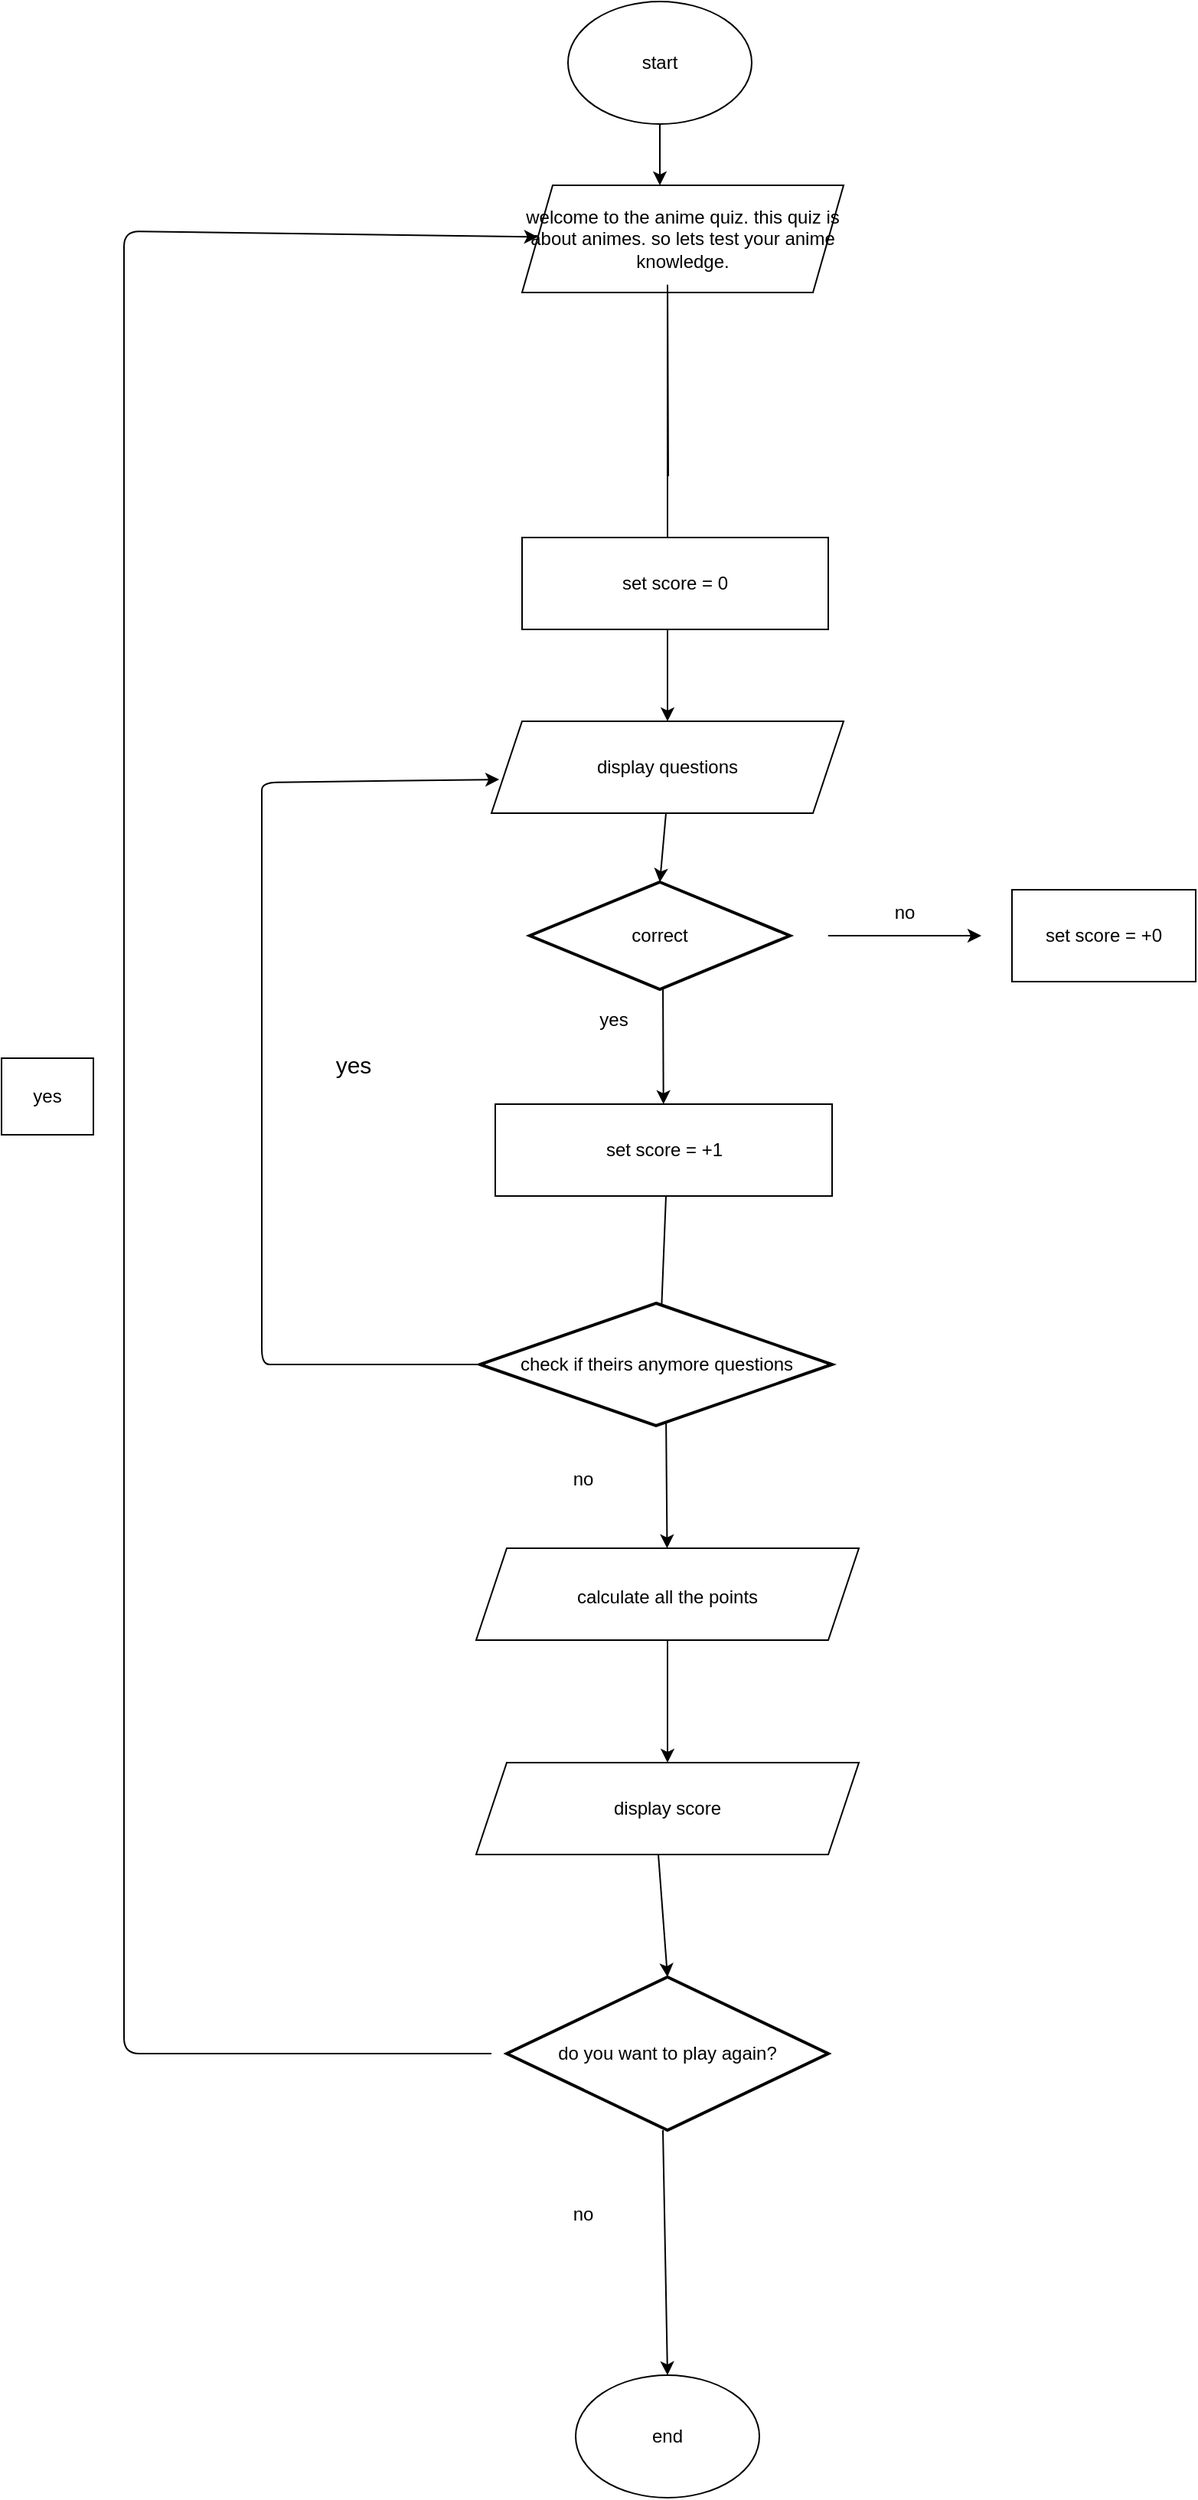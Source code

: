 <mxfile>
    <diagram id="7jxRak9jioWty2EBE-6Q" name="Page-1">
        <mxGraphModel dx="1968" dy="534" grid="1" gridSize="10" guides="1" tooltips="1" connect="1" arrows="1" fold="1" page="1" pageScale="1" pageWidth="850" pageHeight="1100" math="0" shadow="0">
            <root>
                <mxCell id="0"/>
                <mxCell id="1" parent="0"/>
                <mxCell id="dTTT2vmocmiuKvxpSGBD-1" value="start" style="ellipse;whiteSpace=wrap;html=1;" parent="1" vertex="1">
                    <mxGeometry x="360" y="10" width="120" height="80" as="geometry"/>
                </mxCell>
                <mxCell id="dTTT2vmocmiuKvxpSGBD-2" value="welcome to the anime quiz. this quiz is about animes. so lets test your anime knowledge." style="shape=parallelogram;perimeter=parallelogramPerimeter;whiteSpace=wrap;html=1;fixedSize=1;" parent="1" vertex="1">
                    <mxGeometry x="330" y="130" width="210" height="70" as="geometry"/>
                </mxCell>
                <mxCell id="2" value="" style="endArrow=classic;html=1;" parent="1" source="dTTT2vmocmiuKvxpSGBD-1" edge="1">
                    <mxGeometry width="50" height="50" relative="1" as="geometry">
                        <mxPoint x="400" y="140" as="sourcePoint"/>
                        <mxPoint x="420" y="130" as="targetPoint"/>
                        <Array as="points"/>
                    </mxGeometry>
                </mxCell>
                <mxCell id="10" value="" style="endArrow=classic;html=1;entryX=0.475;entryY=0.167;entryDx=0;entryDy=0;entryPerimeter=0;" parent="1" edge="1" target="12">
                    <mxGeometry width="50" height="50" relative="1" as="geometry">
                        <mxPoint x="425.5" y="320" as="sourcePoint"/>
                        <mxPoint x="425" y="350" as="targetPoint"/>
                        <Array as="points">
                            <mxPoint x="425" y="190"/>
                        </Array>
                    </mxGeometry>
                </mxCell>
                <mxCell id="11" value="" style="endArrow=classic;html=1;entryX=0.5;entryY=0;entryDx=0;entryDy=0;" parent="1" edge="1" target="13">
                    <mxGeometry width="50" height="50" relative="1" as="geometry">
                        <mxPoint x="425" y="420" as="sourcePoint"/>
                        <mxPoint x="425.5" y="460" as="targetPoint"/>
                    </mxGeometry>
                </mxCell>
                <mxCell id="12" value="set score = 0" style="rounded=0;whiteSpace=wrap;html=1;" parent="1" vertex="1">
                    <mxGeometry x="330" y="360" width="200" height="60" as="geometry"/>
                </mxCell>
                <mxCell id="13" value="display questions" style="shape=parallelogram;perimeter=parallelogramPerimeter;whiteSpace=wrap;html=1;fixedSize=1;" parent="1" vertex="1">
                    <mxGeometry x="310" y="480" width="230" height="60" as="geometry"/>
                </mxCell>
                <mxCell id="15" value="" style="endArrow=classic;html=1;entryX=0.5;entryY=0;entryDx=0;entryDy=0;entryPerimeter=0;" parent="1" edge="1" target="34">
                    <mxGeometry width="50" height="50" relative="1" as="geometry">
                        <mxPoint x="424" y="540" as="sourcePoint"/>
                        <mxPoint x="424" y="580" as="targetPoint"/>
                    </mxGeometry>
                </mxCell>
                <mxCell id="17" value="" style="endArrow=classic;html=1;" parent="1" edge="1">
                    <mxGeometry width="50" height="50" relative="1" as="geometry">
                        <mxPoint x="530" y="620" as="sourcePoint"/>
                        <mxPoint x="630" y="620" as="targetPoint"/>
                    </mxGeometry>
                </mxCell>
                <mxCell id="18" value="no" style="text;html=1;strokeColor=none;fillColor=none;align=center;verticalAlign=middle;whiteSpace=wrap;rounded=0;" parent="1" vertex="1">
                    <mxGeometry x="550" y="590" width="60" height="30" as="geometry"/>
                </mxCell>
                <mxCell id="19" value="" style="endArrow=classic;html=1;" parent="1" edge="1" target="21">
                    <mxGeometry width="50" height="50" relative="1" as="geometry">
                        <mxPoint x="422" y="650" as="sourcePoint"/>
                        <mxPoint x="422" y="710" as="targetPoint"/>
                    </mxGeometry>
                </mxCell>
                <mxCell id="20" value="yes" style="text;html=1;strokeColor=none;fillColor=none;align=center;verticalAlign=middle;whiteSpace=wrap;rounded=0;" parent="1" vertex="1">
                    <mxGeometry x="360" y="660" width="60" height="30" as="geometry"/>
                </mxCell>
                <mxCell id="21" value="set score = +1" style="rounded=0;whiteSpace=wrap;html=1;" parent="1" vertex="1">
                    <mxGeometry x="312.5" y="730" width="220" height="60" as="geometry"/>
                </mxCell>
                <mxCell id="22" value="set score = +0" style="rounded=0;whiteSpace=wrap;html=1;" parent="1" vertex="1">
                    <mxGeometry x="650" y="590" width="120" height="60" as="geometry"/>
                </mxCell>
                <mxCell id="23" value="" style="endArrow=classic;html=1;entryX=0.511;entryY=0.375;entryDx=0;entryDy=0;entryPerimeter=0;" parent="1" edge="1" target="42">
                    <mxGeometry width="50" height="50" relative="1" as="geometry">
                        <mxPoint x="424" y="790" as="sourcePoint"/>
                        <mxPoint x="428.364" y="870" as="targetPoint"/>
                    </mxGeometry>
                </mxCell>
                <mxCell id="26" value="" style="endArrow=classic;html=1;entryX=0.022;entryY=0.633;entryDx=0;entryDy=0;entryPerimeter=0;exitX=0;exitY=0.5;exitDx=0;exitDy=0;" parent="1" target="13" edge="1">
                    <mxGeometry width="50" height="50" relative="1" as="geometry">
                        <mxPoint x="320" y="900" as="sourcePoint"/>
                        <mxPoint x="160" y="490" as="targetPoint"/>
                        <Array as="points">
                            <mxPoint x="230" y="900"/>
                            <mxPoint x="180" y="900"/>
                            <mxPoint x="160" y="900"/>
                            <mxPoint x="160" y="690"/>
                            <mxPoint x="160" y="590"/>
                            <mxPoint x="160" y="540"/>
                            <mxPoint x="160" y="520"/>
                        </Array>
                    </mxGeometry>
                </mxCell>
                <mxCell id="27" value="&lt;p style=&quot;line-height: 1.5&quot;&gt;&lt;font style=&quot;font-size: 15px&quot;&gt;yes&lt;/font&gt;&lt;/p&gt;" style="text;html=1;strokeColor=none;fillColor=none;align=center;verticalAlign=middle;whiteSpace=wrap;rounded=0;" parent="1" vertex="1">
                    <mxGeometry x="180" y="680" width="80" height="50" as="geometry"/>
                </mxCell>
                <mxCell id="29" value="" style="endArrow=classic;html=1;fontSize=15;" parent="1" edge="1" target="30">
                    <mxGeometry width="50" height="50" relative="1" as="geometry">
                        <mxPoint x="424" y="930" as="sourcePoint"/>
                        <mxPoint x="424" y="1000" as="targetPoint"/>
                    </mxGeometry>
                </mxCell>
                <mxCell id="30" value="&lt;font style=&quot;font-size: 12px&quot;&gt;calculate all the points&lt;/font&gt;" style="shape=parallelogram;perimeter=parallelogramPerimeter;whiteSpace=wrap;html=1;fixedSize=1;fontSize=15;" parent="1" vertex="1">
                    <mxGeometry x="300" y="1020" width="250" height="60" as="geometry"/>
                </mxCell>
                <mxCell id="31" value="" style="endArrow=classic;html=1;fontSize=12;entryX=0.5;entryY=0;entryDx=0;entryDy=0;" parent="1" edge="1" target="32">
                    <mxGeometry width="50" height="50" relative="1" as="geometry">
                        <mxPoint x="425" y="1080" as="sourcePoint"/>
                        <mxPoint x="425" y="1140" as="targetPoint"/>
                    </mxGeometry>
                </mxCell>
                <mxCell id="32" value="display score" style="shape=parallelogram;perimeter=parallelogramPerimeter;whiteSpace=wrap;html=1;fixedSize=1;fontSize=12;" parent="1" vertex="1">
                    <mxGeometry x="300" y="1160" width="250" height="60" as="geometry"/>
                </mxCell>
                <mxCell id="33" value="do you want to play again?" style="strokeWidth=2;html=1;shape=mxgraph.flowchart.decision;whiteSpace=wrap;" vertex="1" parent="1">
                    <mxGeometry x="320" y="1300" width="210" height="100" as="geometry"/>
                </mxCell>
                <mxCell id="34" value="correct" style="strokeWidth=2;html=1;shape=mxgraph.flowchart.decision;whiteSpace=wrap;" vertex="1" parent="1">
                    <mxGeometry x="335" y="585" width="170" height="70" as="geometry"/>
                </mxCell>
                <mxCell id="36" value="" style="endArrow=classic;html=1;entryX=0.5;entryY=0;entryDx=0;entryDy=0;entryPerimeter=0;" edge="1" parent="1" target="33">
                    <mxGeometry width="50" height="50" relative="1" as="geometry">
                        <mxPoint x="419" y="1220" as="sourcePoint"/>
                        <mxPoint x="419" y="1280" as="targetPoint"/>
                    </mxGeometry>
                </mxCell>
                <mxCell id="37" value="" style="endArrow=classic;html=1;" edge="1" parent="1" target="dTTT2vmocmiuKvxpSGBD-2">
                    <mxGeometry width="50" height="50" relative="1" as="geometry">
                        <mxPoint x="310" y="1350" as="sourcePoint"/>
                        <mxPoint x="300" y="280" as="targetPoint"/>
                        <Array as="points">
                            <mxPoint x="70" y="1350"/>
                            <mxPoint x="70" y="160"/>
                        </Array>
                    </mxGeometry>
                </mxCell>
                <mxCell id="38" value="yes" style="rounded=0;whiteSpace=wrap;html=1;" vertex="1" parent="1">
                    <mxGeometry x="-10" y="700" width="60" height="50" as="geometry"/>
                </mxCell>
                <mxCell id="39" value="" style="endArrow=classic;html=1;entryX=0.5;entryY=0;entryDx=0;entryDy=0;" edge="1" parent="1" target="41">
                    <mxGeometry width="50" height="50" relative="1" as="geometry">
                        <mxPoint x="422" y="1400" as="sourcePoint"/>
                        <mxPoint x="422" y="1540" as="targetPoint"/>
                    </mxGeometry>
                </mxCell>
                <mxCell id="40" value="no" style="text;html=1;strokeColor=none;fillColor=none;align=center;verticalAlign=middle;whiteSpace=wrap;rounded=0;" vertex="1" parent="1">
                    <mxGeometry x="340" y="1440" width="60" height="30" as="geometry"/>
                </mxCell>
                <mxCell id="41" value="end" style="ellipse;whiteSpace=wrap;html=1;" vertex="1" parent="1">
                    <mxGeometry x="365" y="1560" width="120" height="80" as="geometry"/>
                </mxCell>
                <mxCell id="42" value="check if theirs anymore questions" style="strokeWidth=2;html=1;shape=mxgraph.flowchart.decision;whiteSpace=wrap;" vertex="1" parent="1">
                    <mxGeometry x="302.5" y="860" width="230" height="80" as="geometry"/>
                </mxCell>
                <mxCell id="45" value="no" style="text;html=1;strokeColor=none;fillColor=none;align=center;verticalAlign=middle;whiteSpace=wrap;rounded=0;" vertex="1" parent="1">
                    <mxGeometry x="340" y="960" width="60" height="30" as="geometry"/>
                </mxCell>
            </root>
        </mxGraphModel>
    </diagram>
</mxfile>